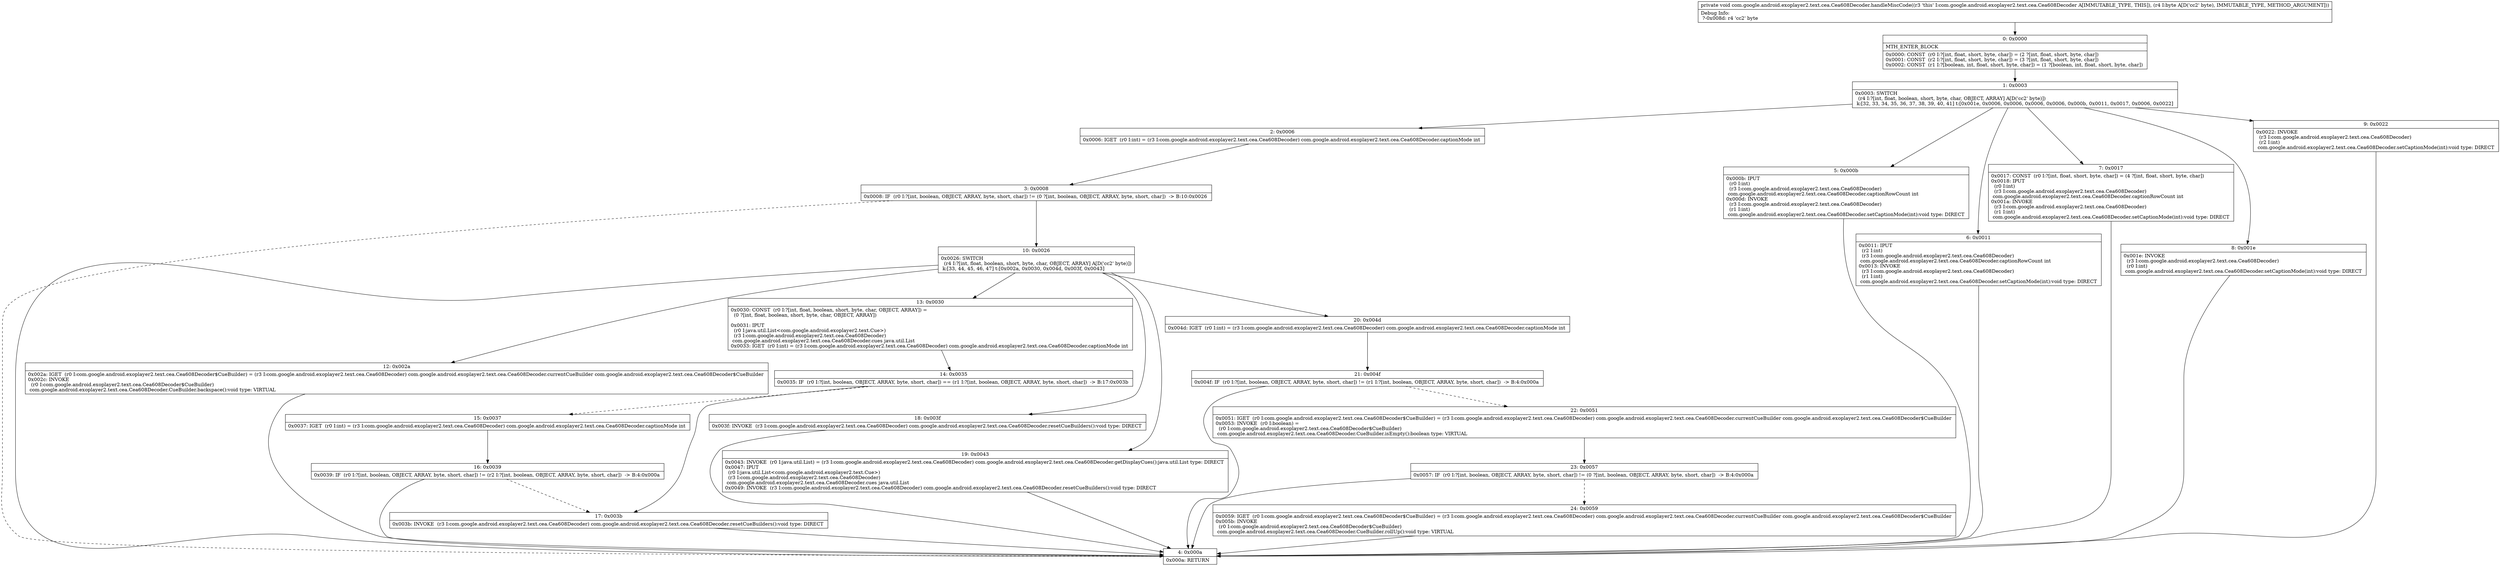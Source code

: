 digraph "CFG forcom.google.android.exoplayer2.text.cea.Cea608Decoder.handleMiscCode(B)V" {
Node_0 [shape=record,label="{0\:\ 0x0000|MTH_ENTER_BLOCK\l|0x0000: CONST  (r0 I:?[int, float, short, byte, char]) = (2 ?[int, float, short, byte, char]) \l0x0001: CONST  (r2 I:?[int, float, short, byte, char]) = (3 ?[int, float, short, byte, char]) \l0x0002: CONST  (r1 I:?[boolean, int, float, short, byte, char]) = (1 ?[boolean, int, float, short, byte, char]) \l}"];
Node_1 [shape=record,label="{1\:\ 0x0003|0x0003: SWITCH  \l  (r4 I:?[int, float, boolean, short, byte, char, OBJECT, ARRAY] A[D('cc2' byte)])\l k:[32, 33, 34, 35, 36, 37, 38, 39, 40, 41] t:[0x001e, 0x0006, 0x0006, 0x0006, 0x0006, 0x000b, 0x0011, 0x0017, 0x0006, 0x0022] \l}"];
Node_2 [shape=record,label="{2\:\ 0x0006|0x0006: IGET  (r0 I:int) = (r3 I:com.google.android.exoplayer2.text.cea.Cea608Decoder) com.google.android.exoplayer2.text.cea.Cea608Decoder.captionMode int \l}"];
Node_3 [shape=record,label="{3\:\ 0x0008|0x0008: IF  (r0 I:?[int, boolean, OBJECT, ARRAY, byte, short, char]) != (0 ?[int, boolean, OBJECT, ARRAY, byte, short, char])  \-\> B:10:0x0026 \l}"];
Node_4 [shape=record,label="{4\:\ 0x000a|0x000a: RETURN   \l}"];
Node_5 [shape=record,label="{5\:\ 0x000b|0x000b: IPUT  \l  (r0 I:int)\l  (r3 I:com.google.android.exoplayer2.text.cea.Cea608Decoder)\l com.google.android.exoplayer2.text.cea.Cea608Decoder.captionRowCount int \l0x000d: INVOKE  \l  (r3 I:com.google.android.exoplayer2.text.cea.Cea608Decoder)\l  (r1 I:int)\l com.google.android.exoplayer2.text.cea.Cea608Decoder.setCaptionMode(int):void type: DIRECT \l}"];
Node_6 [shape=record,label="{6\:\ 0x0011|0x0011: IPUT  \l  (r2 I:int)\l  (r3 I:com.google.android.exoplayer2.text.cea.Cea608Decoder)\l com.google.android.exoplayer2.text.cea.Cea608Decoder.captionRowCount int \l0x0013: INVOKE  \l  (r3 I:com.google.android.exoplayer2.text.cea.Cea608Decoder)\l  (r1 I:int)\l com.google.android.exoplayer2.text.cea.Cea608Decoder.setCaptionMode(int):void type: DIRECT \l}"];
Node_7 [shape=record,label="{7\:\ 0x0017|0x0017: CONST  (r0 I:?[int, float, short, byte, char]) = (4 ?[int, float, short, byte, char]) \l0x0018: IPUT  \l  (r0 I:int)\l  (r3 I:com.google.android.exoplayer2.text.cea.Cea608Decoder)\l com.google.android.exoplayer2.text.cea.Cea608Decoder.captionRowCount int \l0x001a: INVOKE  \l  (r3 I:com.google.android.exoplayer2.text.cea.Cea608Decoder)\l  (r1 I:int)\l com.google.android.exoplayer2.text.cea.Cea608Decoder.setCaptionMode(int):void type: DIRECT \l}"];
Node_8 [shape=record,label="{8\:\ 0x001e|0x001e: INVOKE  \l  (r3 I:com.google.android.exoplayer2.text.cea.Cea608Decoder)\l  (r0 I:int)\l com.google.android.exoplayer2.text.cea.Cea608Decoder.setCaptionMode(int):void type: DIRECT \l}"];
Node_9 [shape=record,label="{9\:\ 0x0022|0x0022: INVOKE  \l  (r3 I:com.google.android.exoplayer2.text.cea.Cea608Decoder)\l  (r2 I:int)\l com.google.android.exoplayer2.text.cea.Cea608Decoder.setCaptionMode(int):void type: DIRECT \l}"];
Node_10 [shape=record,label="{10\:\ 0x0026|0x0026: SWITCH  \l  (r4 I:?[int, float, boolean, short, byte, char, OBJECT, ARRAY] A[D('cc2' byte)])\l k:[33, 44, 45, 46, 47] t:[0x002a, 0x0030, 0x004d, 0x003f, 0x0043] \l}"];
Node_12 [shape=record,label="{12\:\ 0x002a|0x002a: IGET  (r0 I:com.google.android.exoplayer2.text.cea.Cea608Decoder$CueBuilder) = (r3 I:com.google.android.exoplayer2.text.cea.Cea608Decoder) com.google.android.exoplayer2.text.cea.Cea608Decoder.currentCueBuilder com.google.android.exoplayer2.text.cea.Cea608Decoder$CueBuilder \l0x002c: INVOKE  \l  (r0 I:com.google.android.exoplayer2.text.cea.Cea608Decoder$CueBuilder)\l com.google.android.exoplayer2.text.cea.Cea608Decoder.CueBuilder.backspace():void type: VIRTUAL \l}"];
Node_13 [shape=record,label="{13\:\ 0x0030|0x0030: CONST  (r0 I:?[int, float, boolean, short, byte, char, OBJECT, ARRAY]) = \l  (0 ?[int, float, boolean, short, byte, char, OBJECT, ARRAY])\l \l0x0031: IPUT  \l  (r0 I:java.util.List\<com.google.android.exoplayer2.text.Cue\>)\l  (r3 I:com.google.android.exoplayer2.text.cea.Cea608Decoder)\l com.google.android.exoplayer2.text.cea.Cea608Decoder.cues java.util.List \l0x0033: IGET  (r0 I:int) = (r3 I:com.google.android.exoplayer2.text.cea.Cea608Decoder) com.google.android.exoplayer2.text.cea.Cea608Decoder.captionMode int \l}"];
Node_14 [shape=record,label="{14\:\ 0x0035|0x0035: IF  (r0 I:?[int, boolean, OBJECT, ARRAY, byte, short, char]) == (r1 I:?[int, boolean, OBJECT, ARRAY, byte, short, char])  \-\> B:17:0x003b \l}"];
Node_15 [shape=record,label="{15\:\ 0x0037|0x0037: IGET  (r0 I:int) = (r3 I:com.google.android.exoplayer2.text.cea.Cea608Decoder) com.google.android.exoplayer2.text.cea.Cea608Decoder.captionMode int \l}"];
Node_16 [shape=record,label="{16\:\ 0x0039|0x0039: IF  (r0 I:?[int, boolean, OBJECT, ARRAY, byte, short, char]) != (r2 I:?[int, boolean, OBJECT, ARRAY, byte, short, char])  \-\> B:4:0x000a \l}"];
Node_17 [shape=record,label="{17\:\ 0x003b|0x003b: INVOKE  (r3 I:com.google.android.exoplayer2.text.cea.Cea608Decoder) com.google.android.exoplayer2.text.cea.Cea608Decoder.resetCueBuilders():void type: DIRECT \l}"];
Node_18 [shape=record,label="{18\:\ 0x003f|0x003f: INVOKE  (r3 I:com.google.android.exoplayer2.text.cea.Cea608Decoder) com.google.android.exoplayer2.text.cea.Cea608Decoder.resetCueBuilders():void type: DIRECT \l}"];
Node_19 [shape=record,label="{19\:\ 0x0043|0x0043: INVOKE  (r0 I:java.util.List) = (r3 I:com.google.android.exoplayer2.text.cea.Cea608Decoder) com.google.android.exoplayer2.text.cea.Cea608Decoder.getDisplayCues():java.util.List type: DIRECT \l0x0047: IPUT  \l  (r0 I:java.util.List\<com.google.android.exoplayer2.text.Cue\>)\l  (r3 I:com.google.android.exoplayer2.text.cea.Cea608Decoder)\l com.google.android.exoplayer2.text.cea.Cea608Decoder.cues java.util.List \l0x0049: INVOKE  (r3 I:com.google.android.exoplayer2.text.cea.Cea608Decoder) com.google.android.exoplayer2.text.cea.Cea608Decoder.resetCueBuilders():void type: DIRECT \l}"];
Node_20 [shape=record,label="{20\:\ 0x004d|0x004d: IGET  (r0 I:int) = (r3 I:com.google.android.exoplayer2.text.cea.Cea608Decoder) com.google.android.exoplayer2.text.cea.Cea608Decoder.captionMode int \l}"];
Node_21 [shape=record,label="{21\:\ 0x004f|0x004f: IF  (r0 I:?[int, boolean, OBJECT, ARRAY, byte, short, char]) != (r1 I:?[int, boolean, OBJECT, ARRAY, byte, short, char])  \-\> B:4:0x000a \l}"];
Node_22 [shape=record,label="{22\:\ 0x0051|0x0051: IGET  (r0 I:com.google.android.exoplayer2.text.cea.Cea608Decoder$CueBuilder) = (r3 I:com.google.android.exoplayer2.text.cea.Cea608Decoder) com.google.android.exoplayer2.text.cea.Cea608Decoder.currentCueBuilder com.google.android.exoplayer2.text.cea.Cea608Decoder$CueBuilder \l0x0053: INVOKE  (r0 I:boolean) = \l  (r0 I:com.google.android.exoplayer2.text.cea.Cea608Decoder$CueBuilder)\l com.google.android.exoplayer2.text.cea.Cea608Decoder.CueBuilder.isEmpty():boolean type: VIRTUAL \l}"];
Node_23 [shape=record,label="{23\:\ 0x0057|0x0057: IF  (r0 I:?[int, boolean, OBJECT, ARRAY, byte, short, char]) != (0 ?[int, boolean, OBJECT, ARRAY, byte, short, char])  \-\> B:4:0x000a \l}"];
Node_24 [shape=record,label="{24\:\ 0x0059|0x0059: IGET  (r0 I:com.google.android.exoplayer2.text.cea.Cea608Decoder$CueBuilder) = (r3 I:com.google.android.exoplayer2.text.cea.Cea608Decoder) com.google.android.exoplayer2.text.cea.Cea608Decoder.currentCueBuilder com.google.android.exoplayer2.text.cea.Cea608Decoder$CueBuilder \l0x005b: INVOKE  \l  (r0 I:com.google.android.exoplayer2.text.cea.Cea608Decoder$CueBuilder)\l com.google.android.exoplayer2.text.cea.Cea608Decoder.CueBuilder.rollUp():void type: VIRTUAL \l}"];
MethodNode[shape=record,label="{private void com.google.android.exoplayer2.text.cea.Cea608Decoder.handleMiscCode((r3 'this' I:com.google.android.exoplayer2.text.cea.Cea608Decoder A[IMMUTABLE_TYPE, THIS]), (r4 I:byte A[D('cc2' byte), IMMUTABLE_TYPE, METHOD_ARGUMENT]))  | Debug Info:\l  ?\-0x008d: r4 'cc2' byte\l}"];
MethodNode -> Node_0;
Node_0 -> Node_1;
Node_1 -> Node_2;
Node_1 -> Node_5;
Node_1 -> Node_6;
Node_1 -> Node_7;
Node_1 -> Node_8;
Node_1 -> Node_9;
Node_2 -> Node_3;
Node_3 -> Node_4[style=dashed];
Node_3 -> Node_10;
Node_5 -> Node_4;
Node_6 -> Node_4;
Node_7 -> Node_4;
Node_8 -> Node_4;
Node_9 -> Node_4;
Node_10 -> Node_12;
Node_10 -> Node_13;
Node_10 -> Node_18;
Node_10 -> Node_19;
Node_10 -> Node_20;
Node_10 -> Node_4;
Node_12 -> Node_4;
Node_13 -> Node_14;
Node_14 -> Node_15[style=dashed];
Node_14 -> Node_17;
Node_15 -> Node_16;
Node_16 -> Node_4;
Node_16 -> Node_17[style=dashed];
Node_17 -> Node_4;
Node_18 -> Node_4;
Node_19 -> Node_4;
Node_20 -> Node_21;
Node_21 -> Node_4;
Node_21 -> Node_22[style=dashed];
Node_22 -> Node_23;
Node_23 -> Node_4;
Node_23 -> Node_24[style=dashed];
Node_24 -> Node_4;
}

